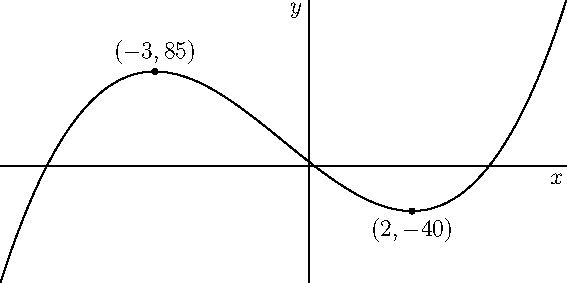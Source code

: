 size(10cm,5cm,IgnoreAspect);
import graph;
xaxis("$x$");
yaxis("$y$");
real f(real x) {return 2x^3+ 3x^2 - 36x + 4;}
draw(graph(f,-6,5));
dot("$(-3,85)$",(-3,85),N);
dot("$(2,-40)$",(2,-40),S);

